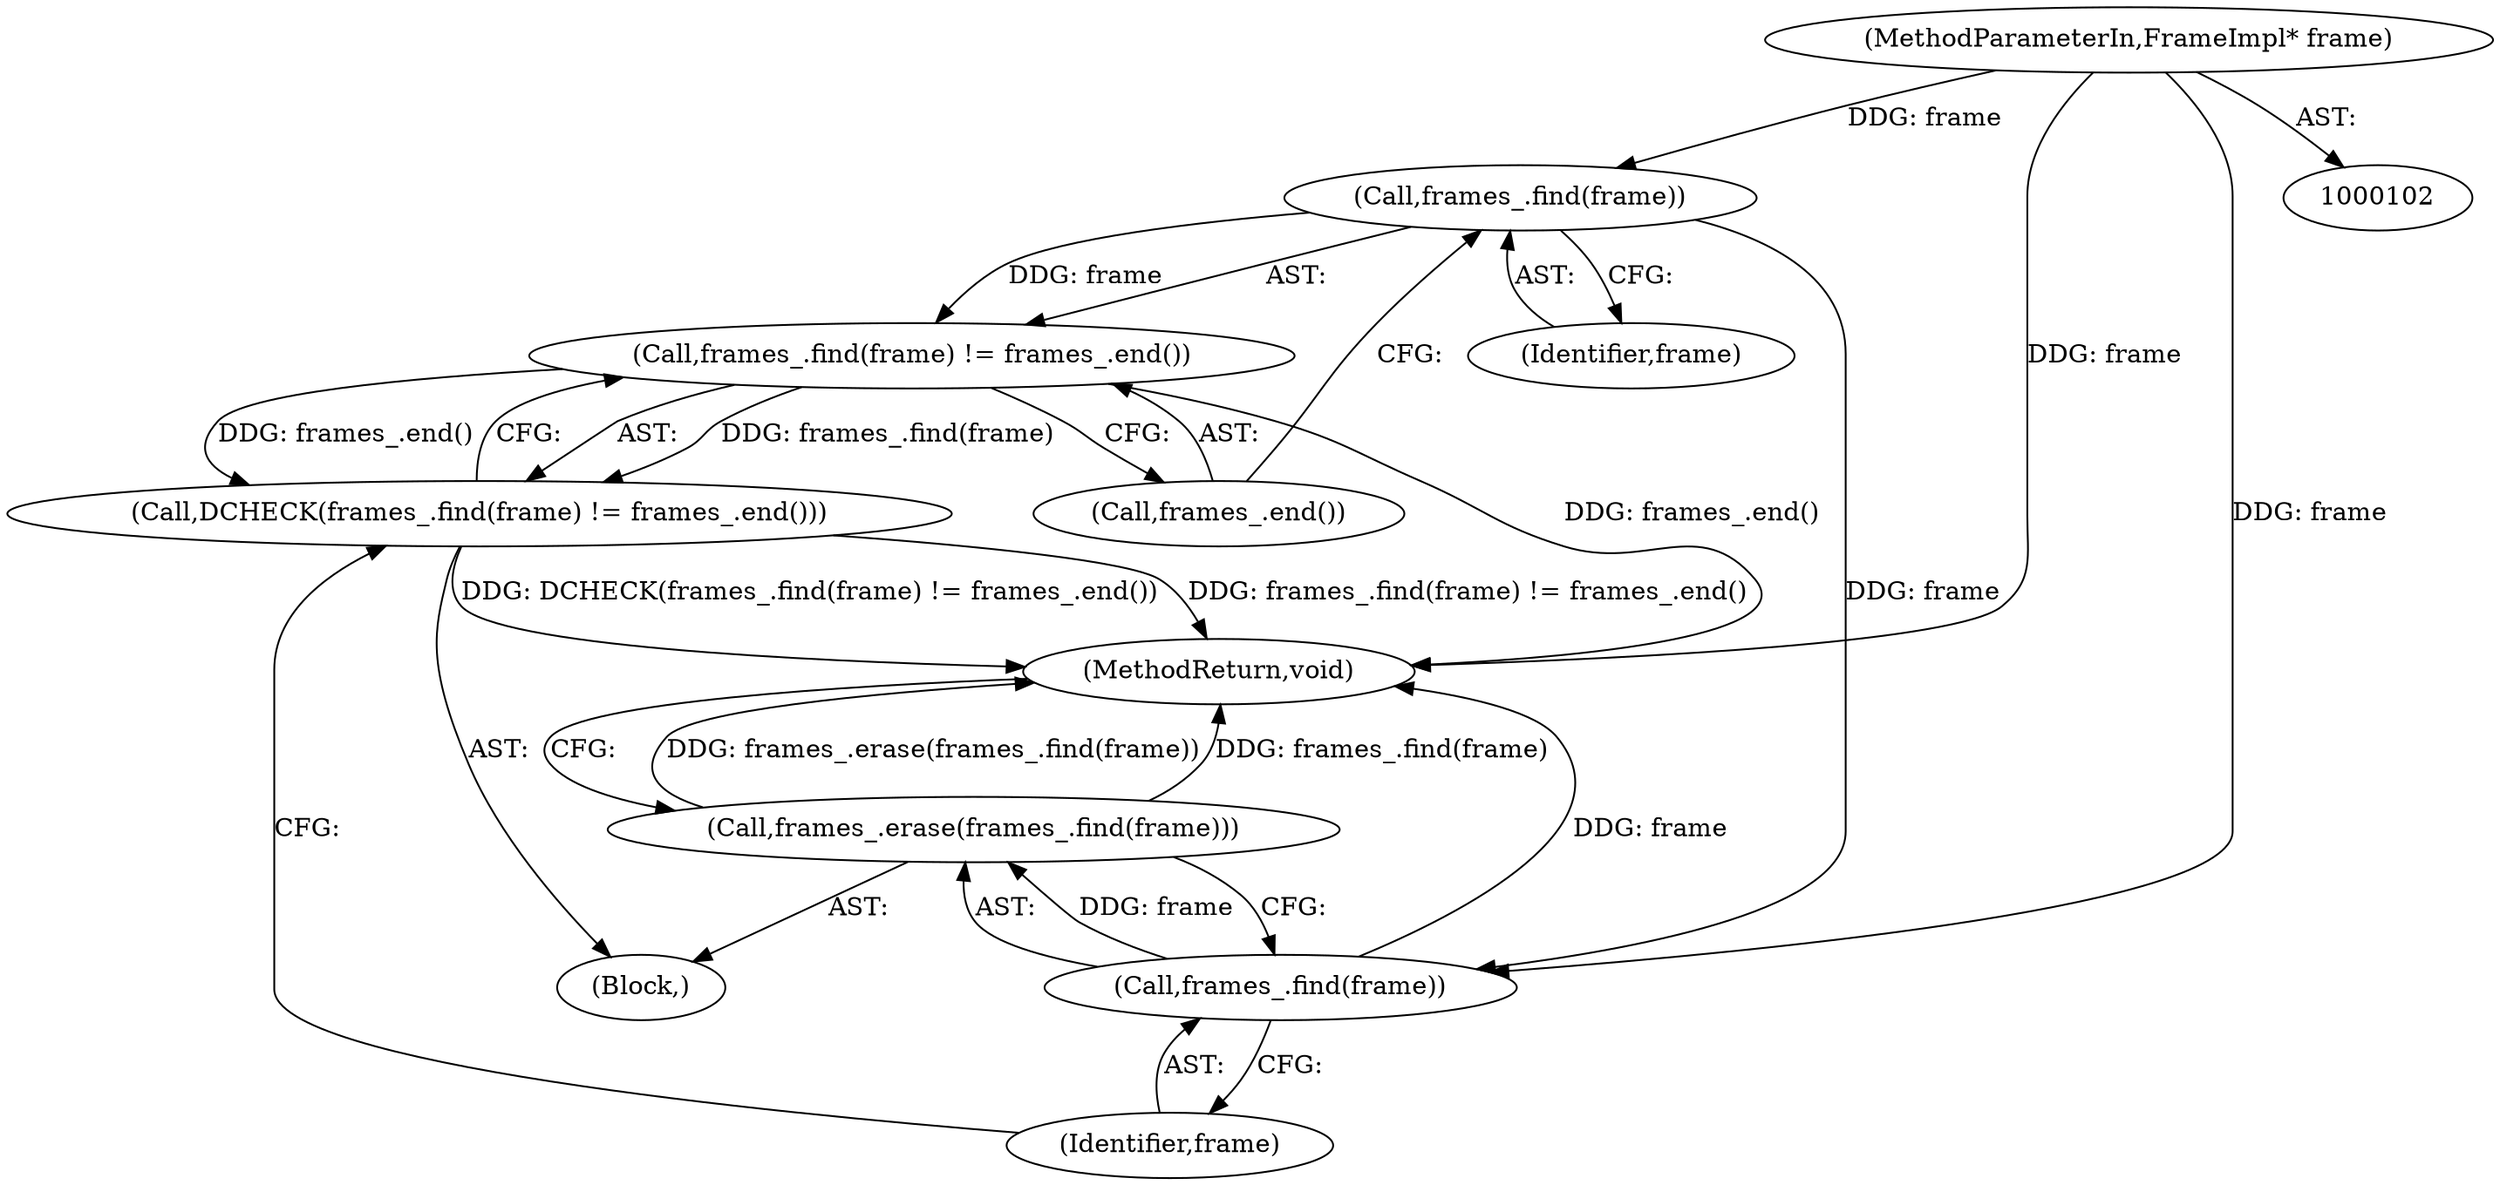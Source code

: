 digraph "0_Chrome_6a60f01228557982e6508c5919cc21fcfddf110b_2@pointer" {
"1000103" [label="(MethodParameterIn,FrameImpl* frame)"];
"1000107" [label="(Call,frames_.find(frame))"];
"1000106" [label="(Call,frames_.find(frame) != frames_.end())"];
"1000105" [label="(Call,DCHECK(frames_.find(frame) != frames_.end()))"];
"1000111" [label="(Call,frames_.find(frame))"];
"1000110" [label="(Call,frames_.erase(frames_.find(frame)))"];
"1000104" [label="(Block,)"];
"1000103" [label="(MethodParameterIn,FrameImpl* frame)"];
"1000110" [label="(Call,frames_.erase(frames_.find(frame)))"];
"1000106" [label="(Call,frames_.find(frame) != frames_.end())"];
"1000111" [label="(Call,frames_.find(frame))"];
"1000108" [label="(Identifier,frame)"];
"1000113" [label="(MethodReturn,void)"];
"1000105" [label="(Call,DCHECK(frames_.find(frame) != frames_.end()))"];
"1000112" [label="(Identifier,frame)"];
"1000109" [label="(Call,frames_.end())"];
"1000107" [label="(Call,frames_.find(frame))"];
"1000103" -> "1000102"  [label="AST: "];
"1000103" -> "1000113"  [label="DDG: frame"];
"1000103" -> "1000107"  [label="DDG: frame"];
"1000103" -> "1000111"  [label="DDG: frame"];
"1000107" -> "1000106"  [label="AST: "];
"1000107" -> "1000108"  [label="CFG: "];
"1000108" -> "1000107"  [label="AST: "];
"1000109" -> "1000107"  [label="CFG: "];
"1000107" -> "1000106"  [label="DDG: frame"];
"1000107" -> "1000111"  [label="DDG: frame"];
"1000106" -> "1000105"  [label="AST: "];
"1000106" -> "1000109"  [label="CFG: "];
"1000109" -> "1000106"  [label="AST: "];
"1000105" -> "1000106"  [label="CFG: "];
"1000106" -> "1000113"  [label="DDG: frames_.end()"];
"1000106" -> "1000105"  [label="DDG: frames_.find(frame)"];
"1000106" -> "1000105"  [label="DDG: frames_.end()"];
"1000105" -> "1000104"  [label="AST: "];
"1000112" -> "1000105"  [label="CFG: "];
"1000105" -> "1000113"  [label="DDG: DCHECK(frames_.find(frame) != frames_.end())"];
"1000105" -> "1000113"  [label="DDG: frames_.find(frame) != frames_.end()"];
"1000111" -> "1000110"  [label="AST: "];
"1000111" -> "1000112"  [label="CFG: "];
"1000112" -> "1000111"  [label="AST: "];
"1000110" -> "1000111"  [label="CFG: "];
"1000111" -> "1000113"  [label="DDG: frame"];
"1000111" -> "1000110"  [label="DDG: frame"];
"1000110" -> "1000104"  [label="AST: "];
"1000113" -> "1000110"  [label="CFG: "];
"1000110" -> "1000113"  [label="DDG: frames_.erase(frames_.find(frame))"];
"1000110" -> "1000113"  [label="DDG: frames_.find(frame)"];
}
